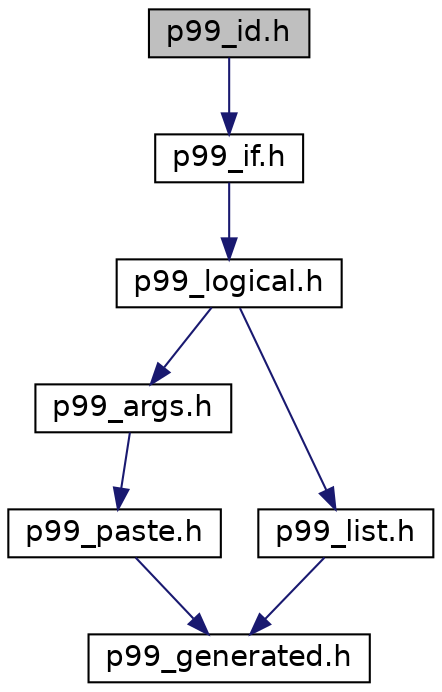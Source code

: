 digraph "p99_id.h"
{
 // LATEX_PDF_SIZE
  edge [fontname="Helvetica",fontsize="14",labelfontname="Helvetica",labelfontsize="14"];
  node [fontname="Helvetica",fontsize="14",shape=record];
  Node1 [label="p99_id.h",height=0.2,width=0.4,color="black", fillcolor="grey75", style="filled", fontcolor="black",tooltip="Implement a simple FILEID that changes each time this file is included somewhere."];
  Node1 -> Node2 [color="midnightblue",fontsize="14",style="solid",fontname="Helvetica"];
  Node2 [label="p99_if.h",height=0.2,width=0.4,color="black", fillcolor="white", style="filled",URL="$p99__if_8h.html",tooltip="preprocessor conditionals to use inside macros"];
  Node2 -> Node3 [color="midnightblue",fontsize="14",style="solid",fontname="Helvetica"];
  Node3 [label="p99_logical.h",height=0.2,width=0.4,color="black", fillcolor="white", style="filled",URL="$p99__logical_8h.html",tooltip="macros to handle Boolean conditions at compile time."];
  Node3 -> Node4 [color="midnightblue",fontsize="14",style="solid",fontname="Helvetica"];
  Node4 [label="p99_args.h",height=0.2,width=0.4,color="black", fillcolor="white", style="filled",URL="$p99__args_8h.html",tooltip="Providing macros that handle variadic macro argument lists."];
  Node4 -> Node5 [color="midnightblue",fontsize="14",style="solid",fontname="Helvetica"];
  Node5 [label="p99_paste.h",height=0.2,width=0.4,color="black", fillcolor="white", style="filled",URL="$p99__paste_8h.html",tooltip="macros that paste tokens in a predictable way"];
  Node5 -> Node6 [color="midnightblue",fontsize="14",style="solid",fontname="Helvetica"];
  Node6 [label="p99_generated.h",height=0.2,width=0.4,color="black", fillcolor="white", style="filled",URL="$p99__generated_8h.html",tooltip="automatically generated macros to handle variadic macros."];
  Node3 -> Node7 [color="midnightblue",fontsize="14",style="solid",fontname="Helvetica"];
  Node7 [label="p99_list.h",height=0.2,width=0.4,color="black", fillcolor="white", style="filled",URL="$p99__list_8h.html",tooltip="Basis macros to process the parameter list of a variadic macro."];
  Node7 -> Node6 [color="midnightblue",fontsize="14",style="solid",fontname="Helvetica"];
}

